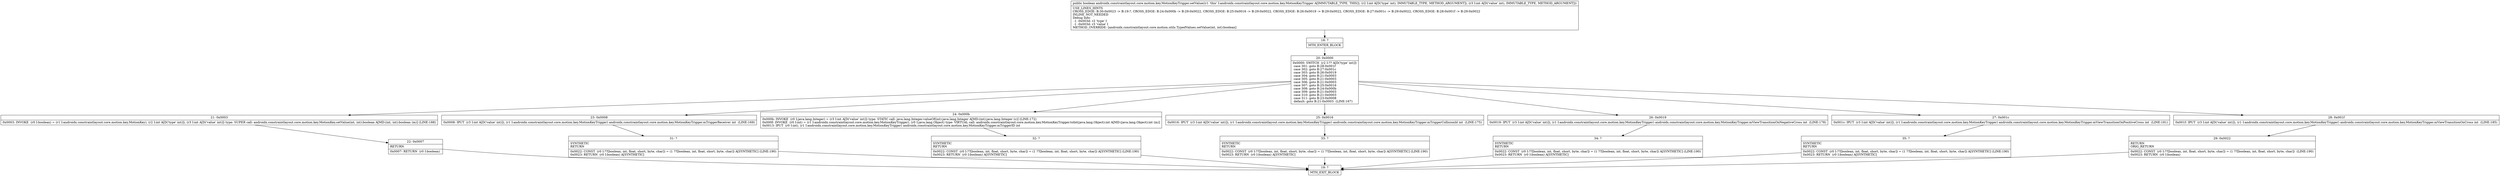 digraph "CFG forandroidx.constraintlayout.core.motion.key.MotionKeyTrigger.setValue(II)Z" {
Node_18 [shape=record,label="{18\:\ ?|MTH_ENTER_BLOCK\l}"];
Node_20 [shape=record,label="{20\:\ 0x0000|0x0000: SWITCH  (r2 I:?? A[D('type' int)])\l case 301: goto B:28:0x001f\l case 302: goto B:27:0x001c\l case 303: goto B:26:0x0019\l case 304: goto B:21:0x0003\l case 305: goto B:21:0x0003\l case 306: goto B:21:0x0003\l case 307: goto B:25:0x0016\l case 308: goto B:24:0x000b\l case 309: goto B:21:0x0003\l case 310: goto B:21:0x0003\l case 311: goto B:23:0x0008\l default: goto B:21:0x0003  (LINE:167)\l}"];
Node_21 [shape=record,label="{21\:\ 0x0003|0x0003: INVOKE  (r0 I:boolean) = (r1 I:androidx.constraintlayout.core.motion.key.MotionKey), (r2 I:int A[D('type' int)]), (r3 I:int A[D('value' int)]) type: SUPER call: androidx.constraintlayout.core.motion.key.MotionKey.setValue(int, int):boolean A[MD:(int, int):boolean (m)] (LINE:188)\l}"];
Node_22 [shape=record,label="{22\:\ 0x0007|RETURN\l|0x0007: RETURN  (r0 I:boolean) \l}"];
Node_19 [shape=record,label="{19\:\ ?|MTH_EXIT_BLOCK\l}"];
Node_23 [shape=record,label="{23\:\ 0x0008|0x0008: IPUT  (r3 I:int A[D('value' int)]), (r1 I:androidx.constraintlayout.core.motion.key.MotionKeyTrigger) androidx.constraintlayout.core.motion.key.MotionKeyTrigger.mTriggerReceiver int  (LINE:169)\l}"];
Node_31 [shape=record,label="{31\:\ ?|SYNTHETIC\lRETURN\l|0x0022: CONST  (r0 I:??[boolean, int, float, short, byte, char]) = (1 ??[boolean, int, float, short, byte, char]) A[SYNTHETIC] (LINE:190)\l0x0023: RETURN  (r0 I:boolean) A[SYNTHETIC]\l}"];
Node_24 [shape=record,label="{24\:\ 0x000b|0x000b: INVOKE  (r0 I:java.lang.Integer) = (r3 I:int A[D('value' int)]) type: STATIC call: java.lang.Integer.valueOf(int):java.lang.Integer A[MD:(int):java.lang.Integer (c)] (LINE:172)\l0x000f: INVOKE  (r0 I:int) = (r1 I:androidx.constraintlayout.core.motion.key.MotionKeyTrigger), (r0 I:java.lang.Object) type: VIRTUAL call: androidx.constraintlayout.core.motion.key.MotionKeyTrigger.toInt(java.lang.Object):int A[MD:(java.lang.Object):int (m)]\l0x0013: IPUT  (r0 I:int), (r1 I:androidx.constraintlayout.core.motion.key.MotionKeyTrigger) androidx.constraintlayout.core.motion.key.MotionKeyTrigger.mTriggerID int \l}"];
Node_32 [shape=record,label="{32\:\ ?|SYNTHETIC\lRETURN\l|0x0022: CONST  (r0 I:??[boolean, int, float, short, byte, char]) = (1 ??[boolean, int, float, short, byte, char]) A[SYNTHETIC] (LINE:190)\l0x0023: RETURN  (r0 I:boolean) A[SYNTHETIC]\l}"];
Node_25 [shape=record,label="{25\:\ 0x0016|0x0016: IPUT  (r3 I:int A[D('value' int)]), (r1 I:androidx.constraintlayout.core.motion.key.MotionKeyTrigger) androidx.constraintlayout.core.motion.key.MotionKeyTrigger.mTriggerCollisionId int  (LINE:175)\l}"];
Node_33 [shape=record,label="{33\:\ ?|SYNTHETIC\lRETURN\l|0x0022: CONST  (r0 I:??[boolean, int, float, short, byte, char]) = (1 ??[boolean, int, float, short, byte, char]) A[SYNTHETIC] (LINE:190)\l0x0023: RETURN  (r0 I:boolean) A[SYNTHETIC]\l}"];
Node_26 [shape=record,label="{26\:\ 0x0019|0x0019: IPUT  (r3 I:int A[D('value' int)]), (r1 I:androidx.constraintlayout.core.motion.key.MotionKeyTrigger) androidx.constraintlayout.core.motion.key.MotionKeyTrigger.mViewTransitionOnNegativeCross int  (LINE:178)\l}"];
Node_34 [shape=record,label="{34\:\ ?|SYNTHETIC\lRETURN\l|0x0022: CONST  (r0 I:??[boolean, int, float, short, byte, char]) = (1 ??[boolean, int, float, short, byte, char]) A[SYNTHETIC] (LINE:190)\l0x0023: RETURN  (r0 I:boolean) A[SYNTHETIC]\l}"];
Node_27 [shape=record,label="{27\:\ 0x001c|0x001c: IPUT  (r3 I:int A[D('value' int)]), (r1 I:androidx.constraintlayout.core.motion.key.MotionKeyTrigger) androidx.constraintlayout.core.motion.key.MotionKeyTrigger.mViewTransitionOnPositiveCross int  (LINE:181)\l}"];
Node_35 [shape=record,label="{35\:\ ?|SYNTHETIC\lRETURN\l|0x0022: CONST  (r0 I:??[boolean, int, float, short, byte, char]) = (1 ??[boolean, int, float, short, byte, char]) A[SYNTHETIC] (LINE:190)\l0x0023: RETURN  (r0 I:boolean) A[SYNTHETIC]\l}"];
Node_28 [shape=record,label="{28\:\ 0x001f|0x001f: IPUT  (r3 I:int A[D('value' int)]), (r1 I:androidx.constraintlayout.core.motion.key.MotionKeyTrigger) androidx.constraintlayout.core.motion.key.MotionKeyTrigger.mViewTransitionOnCross int  (LINE:185)\l}"];
Node_29 [shape=record,label="{29\:\ 0x0022|RETURN\lORIG_RETURN\l|0x0022: CONST  (r0 I:??[boolean, int, float, short, byte, char]) = (1 ??[boolean, int, float, short, byte, char])  (LINE:190)\l0x0023: RETURN  (r0 I:boolean) \l}"];
MethodNode[shape=record,label="{public boolean androidx.constraintlayout.core.motion.key.MotionKeyTrigger.setValue((r1 'this' I:androidx.constraintlayout.core.motion.key.MotionKeyTrigger A[IMMUTABLE_TYPE, THIS]), (r2 I:int A[D('type' int), IMMUTABLE_TYPE, METHOD_ARGUMENT]), (r3 I:int A[D('value' int), IMMUTABLE_TYPE, METHOD_ARGUMENT]))  | USE_LINES_HINTS\lCROSS_EDGE: B:30:0x0023 \-\> B:19:?, CROSS_EDGE: B:24:0x000b \-\> B:29:0x0022, CROSS_EDGE: B:25:0x0016 \-\> B:29:0x0022, CROSS_EDGE: B:26:0x0019 \-\> B:29:0x0022, CROSS_EDGE: B:27:0x001c \-\> B:29:0x0022, CROSS_EDGE: B:28:0x001f \-\> B:29:0x0022\lINLINE_NOT_NEEDED\lDebug Info:\l  \-1 \-0x003d: r2 'type' I\l  \-1 \-0x003d: r3 'value' I\lMETHOD_OVERRIDE: [androidx.constraintlayout.core.motion.utils.TypedValues.setValue(int, int):boolean]\l}"];
MethodNode -> Node_18;Node_18 -> Node_20;
Node_20 -> Node_21;
Node_20 -> Node_23;
Node_20 -> Node_24;
Node_20 -> Node_25;
Node_20 -> Node_26;
Node_20 -> Node_27;
Node_20 -> Node_28;
Node_21 -> Node_22;
Node_22 -> Node_19;
Node_23 -> Node_31;
Node_31 -> Node_19;
Node_24 -> Node_32;
Node_32 -> Node_19;
Node_25 -> Node_33;
Node_33 -> Node_19;
Node_26 -> Node_34;
Node_34 -> Node_19;
Node_27 -> Node_35;
Node_35 -> Node_19;
Node_28 -> Node_29;
Node_29 -> Node_19;
}

